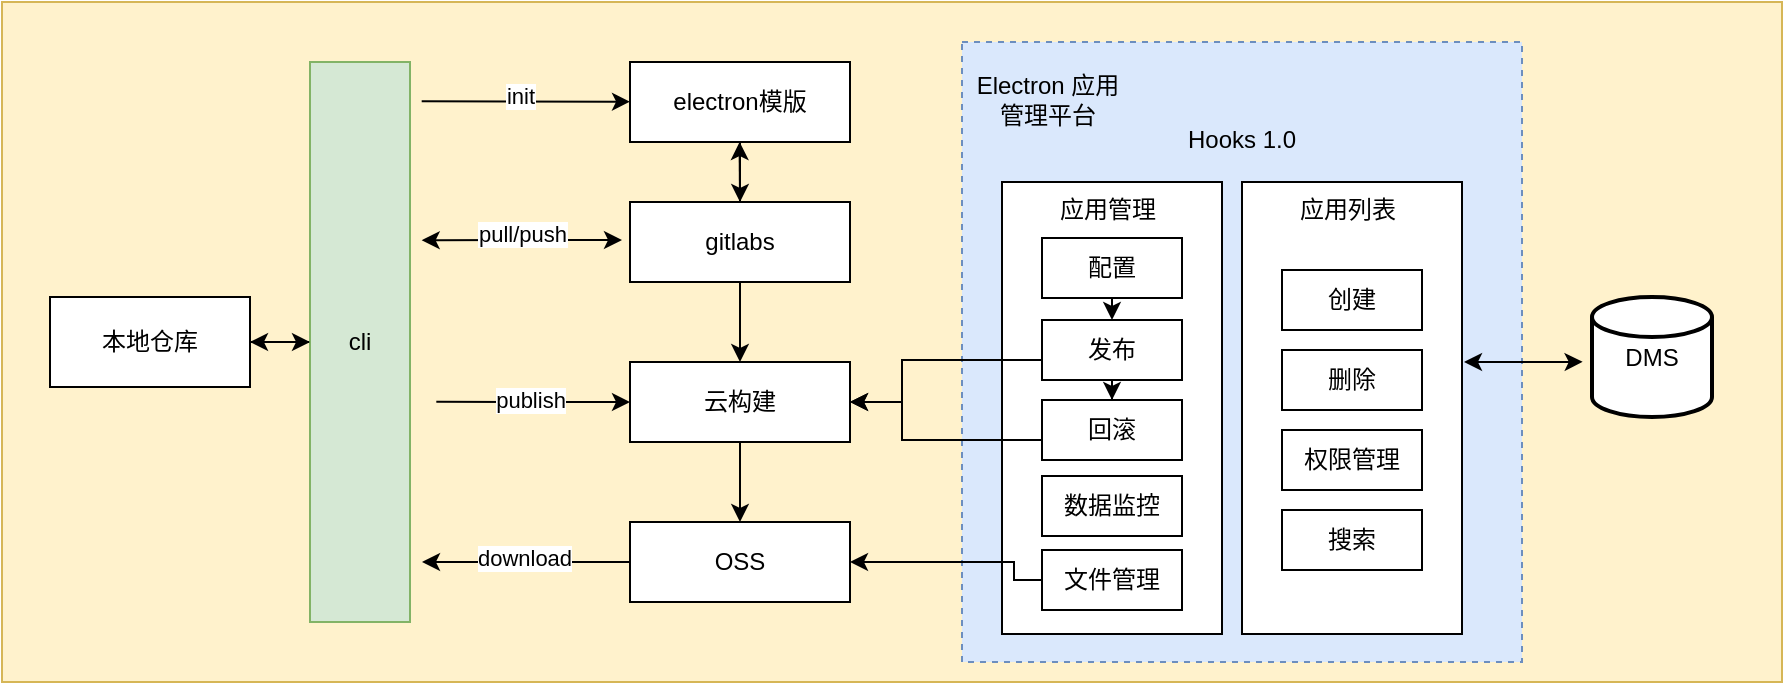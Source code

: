 <mxfile version="15.2.5" type="github">
  <diagram id="XTZfW1kC-lslxV9EIjRt" name="第 1 页">
    <mxGraphModel dx="1240" dy="811" grid="1" gridSize="10" guides="1" tooltips="1" connect="1" arrows="1" fold="1" page="1" pageScale="1" pageWidth="827" pageHeight="1169" math="0" shadow="0">
      <root>
        <mxCell id="0" />
        <mxCell id="1" parent="0" />
        <mxCell id="k5rbM7alMR5lihhGnHBw-1" value="" style="rounded=0;whiteSpace=wrap;html=1;fillColor=#fff2cc;strokeColor=#d6b656;" parent="1" vertex="1">
          <mxGeometry x="70" y="90" width="890" height="340" as="geometry" />
        </mxCell>
        <mxCell id="k5rbM7alMR5lihhGnHBw-31" value="" style="rounded=0;whiteSpace=wrap;html=1;dashed=1;fillColor=#dae8fc;strokeColor=#6c8ebf;" parent="1" vertex="1">
          <mxGeometry x="550" y="110" width="280" height="310" as="geometry" />
        </mxCell>
        <mxCell id="k5rbM7alMR5lihhGnHBw-61" value="" style="rounded=0;whiteSpace=wrap;html=1;" parent="1" vertex="1">
          <mxGeometry x="690" y="180" width="110" height="226" as="geometry" />
        </mxCell>
        <mxCell id="k5rbM7alMR5lihhGnHBw-38" value="" style="rounded=0;whiteSpace=wrap;html=1;" parent="1" vertex="1">
          <mxGeometry x="570" y="180" width="110" height="226" as="geometry" />
        </mxCell>
        <mxCell id="k5rbM7alMR5lihhGnHBw-18" style="edgeStyle=orthogonalEdgeStyle;rounded=0;orthogonalLoop=1;jettySize=auto;html=1;exitX=0.5;exitY=1;exitDx=0;exitDy=0;entryX=0.5;entryY=0;entryDx=0;entryDy=0;" parent="1" source="k5rbM7alMR5lihhGnHBw-2" target="k5rbM7alMR5lihhGnHBw-6" edge="1">
          <mxGeometry relative="1" as="geometry" />
        </mxCell>
        <mxCell id="k5rbM7alMR5lihhGnHBw-2" value="electron模版" style="rounded=0;whiteSpace=wrap;html=1;" parent="1" vertex="1">
          <mxGeometry x="384" y="120" width="110" height="40" as="geometry" />
        </mxCell>
        <mxCell id="k5rbM7alMR5lihhGnHBw-28" style="edgeStyle=orthogonalEdgeStyle;rounded=0;orthogonalLoop=1;jettySize=auto;html=1;exitX=0;exitY=0.5;exitDx=0;exitDy=0;" parent="1" source="k5rbM7alMR5lihhGnHBw-3" edge="1">
          <mxGeometry relative="1" as="geometry">
            <mxPoint x="194" y="260.31" as="targetPoint" />
          </mxGeometry>
        </mxCell>
        <mxCell id="k5rbM7alMR5lihhGnHBw-3" value="cli" style="rounded=0;whiteSpace=wrap;html=1;fillColor=#d5e8d4;strokeColor=#82b366;" parent="1" vertex="1">
          <mxGeometry x="224" y="120" width="50" height="280" as="geometry" />
        </mxCell>
        <mxCell id="k5rbM7alMR5lihhGnHBw-19" style="edgeStyle=orthogonalEdgeStyle;rounded=0;orthogonalLoop=1;jettySize=auto;html=1;exitX=0.5;exitY=0;exitDx=0;exitDy=0;" parent="1" source="k5rbM7alMR5lihhGnHBw-6" edge="1">
          <mxGeometry relative="1" as="geometry">
            <mxPoint x="438.793" y="160" as="targetPoint" />
          </mxGeometry>
        </mxCell>
        <mxCell id="k5rbM7alMR5lihhGnHBw-22" value="" style="edgeStyle=orthogonalEdgeStyle;rounded=0;orthogonalLoop=1;jettySize=auto;html=1;" parent="1" source="k5rbM7alMR5lihhGnHBw-6" target="k5rbM7alMR5lihhGnHBw-7" edge="1">
          <mxGeometry relative="1" as="geometry" />
        </mxCell>
        <mxCell id="k5rbM7alMR5lihhGnHBw-6" value="gitlabs" style="rounded=0;whiteSpace=wrap;html=1;" parent="1" vertex="1">
          <mxGeometry x="384" y="190" width="110" height="40" as="geometry" />
        </mxCell>
        <mxCell id="k5rbM7alMR5lihhGnHBw-13" value="" style="edgeStyle=orthogonalEdgeStyle;rounded=0;orthogonalLoop=1;jettySize=auto;html=1;" parent="1" source="k5rbM7alMR5lihhGnHBw-7" target="k5rbM7alMR5lihhGnHBw-9" edge="1">
          <mxGeometry relative="1" as="geometry" />
        </mxCell>
        <mxCell id="k5rbM7alMR5lihhGnHBw-7" value="云构建" style="rounded=0;whiteSpace=wrap;html=1;" parent="1" vertex="1">
          <mxGeometry x="384" y="270" width="110" height="40" as="geometry" />
        </mxCell>
        <mxCell id="k5rbM7alMR5lihhGnHBw-14" style="edgeStyle=orthogonalEdgeStyle;rounded=0;orthogonalLoop=1;jettySize=auto;html=1;exitX=0;exitY=0.5;exitDx=0;exitDy=0;" parent="1" source="k5rbM7alMR5lihhGnHBw-9" edge="1">
          <mxGeometry relative="1" as="geometry">
            <mxPoint x="280" y="370" as="targetPoint" />
            <Array as="points">
              <mxPoint x="280" y="370" />
            </Array>
          </mxGeometry>
        </mxCell>
        <mxCell id="k5rbM7alMR5lihhGnHBw-26" value="download" style="edgeLabel;html=1;align=center;verticalAlign=middle;resizable=0;points=[];" parent="k5rbM7alMR5lihhGnHBw-14" vertex="1" connectable="0">
          <mxGeometry x="0.108" y="-2" relative="1" as="geometry">
            <mxPoint x="4" as="offset" />
          </mxGeometry>
        </mxCell>
        <mxCell id="k5rbM7alMR5lihhGnHBw-9" value="OSS" style="rounded=0;whiteSpace=wrap;html=1;" parent="1" vertex="1">
          <mxGeometry x="384" y="350" width="110" height="40" as="geometry" />
        </mxCell>
        <mxCell id="k5rbM7alMR5lihhGnHBw-27" value="" style="edgeStyle=orthogonalEdgeStyle;rounded=0;orthogonalLoop=1;jettySize=auto;html=1;" parent="1" source="k5rbM7alMR5lihhGnHBw-11" target="k5rbM7alMR5lihhGnHBw-3" edge="1">
          <mxGeometry relative="1" as="geometry" />
        </mxCell>
        <mxCell id="k5rbM7alMR5lihhGnHBw-11" value="本地仓库" style="rounded=0;whiteSpace=wrap;html=1;" parent="1" vertex="1">
          <mxGeometry x="94" y="237.5" width="100" height="45" as="geometry" />
        </mxCell>
        <mxCell id="k5rbM7alMR5lihhGnHBw-12" value="" style="endArrow=classic;html=1;entryX=0;entryY=0.5;entryDx=0;entryDy=0;exitX=0.244;exitY=0.588;exitDx=0;exitDy=0;exitPerimeter=0;" parent="1" source="k5rbM7alMR5lihhGnHBw-1" target="k5rbM7alMR5lihhGnHBw-7" edge="1">
          <mxGeometry width="50" height="50" relative="1" as="geometry">
            <mxPoint x="290" y="330" as="sourcePoint" />
            <mxPoint x="340" y="280" as="targetPoint" />
          </mxGeometry>
        </mxCell>
        <mxCell id="k5rbM7alMR5lihhGnHBw-25" value="publish" style="edgeLabel;html=1;align=center;verticalAlign=middle;resizable=0;points=[];" parent="k5rbM7alMR5lihhGnHBw-12" vertex="1" connectable="0">
          <mxGeometry x="-0.12" y="1" relative="1" as="geometry">
            <mxPoint x="4" as="offset" />
          </mxGeometry>
        </mxCell>
        <mxCell id="k5rbM7alMR5lihhGnHBw-15" value="" style="endArrow=classic;html=1;entryX=0;entryY=0.5;entryDx=0;entryDy=0;exitX=0.338;exitY=0.412;exitDx=0;exitDy=0;exitPerimeter=0;" parent="1" edge="1">
          <mxGeometry width="50" height="50" relative="1" as="geometry">
            <mxPoint x="279.84" y="139.66" as="sourcePoint" />
            <mxPoint x="384" y="139.84" as="targetPoint" />
          </mxGeometry>
        </mxCell>
        <mxCell id="k5rbM7alMR5lihhGnHBw-23" value="init" style="edgeLabel;html=1;align=center;verticalAlign=middle;resizable=0;points=[];" parent="k5rbM7alMR5lihhGnHBw-15" vertex="1" connectable="0">
          <mxGeometry x="-0.146" y="3" relative="1" as="geometry">
            <mxPoint x="4" as="offset" />
          </mxGeometry>
        </mxCell>
        <mxCell id="k5rbM7alMR5lihhGnHBw-21" value="" style="endArrow=classic;startArrow=classic;html=1;exitX=0.338;exitY=0.227;exitDx=0;exitDy=0;exitPerimeter=0;" parent="1" edge="1">
          <mxGeometry width="50" height="50" relative="1" as="geometry">
            <mxPoint x="279.84" y="209.095" as="sourcePoint" />
            <mxPoint x="380" y="209" as="targetPoint" />
          </mxGeometry>
        </mxCell>
        <mxCell id="k5rbM7alMR5lihhGnHBw-24" value="pull/push" style="edgeLabel;html=1;align=center;verticalAlign=middle;resizable=0;points=[];" parent="k5rbM7alMR5lihhGnHBw-21" vertex="1" connectable="0">
          <mxGeometry x="-0.084" y="3" relative="1" as="geometry">
            <mxPoint x="4" as="offset" />
          </mxGeometry>
        </mxCell>
        <mxCell id="k5rbM7alMR5lihhGnHBw-30" value="Electron 应用管理平台" style="text;html=1;strokeColor=none;fillColor=none;align=center;verticalAlign=middle;whiteSpace=wrap;rounded=0;" parent="1" vertex="1">
          <mxGeometry x="556" y="129" width="74" height="20" as="geometry" />
        </mxCell>
        <mxCell id="k5rbM7alMR5lihhGnHBw-50" style="edgeStyle=orthogonalEdgeStyle;rounded=0;orthogonalLoop=1;jettySize=auto;html=1;exitX=0;exitY=0.5;exitDx=0;exitDy=0;entryX=1;entryY=0.5;entryDx=0;entryDy=0;" parent="1" source="k5rbM7alMR5lihhGnHBw-33" target="k5rbM7alMR5lihhGnHBw-7" edge="1">
          <mxGeometry relative="1" as="geometry">
            <mxPoint x="490" y="290" as="targetPoint" />
            <Array as="points">
              <mxPoint x="520" y="269" />
              <mxPoint x="520" y="290" />
            </Array>
          </mxGeometry>
        </mxCell>
        <mxCell id="k5rbM7alMR5lihhGnHBw-54" style="edgeStyle=orthogonalEdgeStyle;rounded=0;orthogonalLoop=1;jettySize=auto;html=1;exitX=0.5;exitY=1;exitDx=0;exitDy=0;" parent="1" source="k5rbM7alMR5lihhGnHBw-33" target="k5rbM7alMR5lihhGnHBw-34" edge="1">
          <mxGeometry relative="1" as="geometry" />
        </mxCell>
        <mxCell id="k5rbM7alMR5lihhGnHBw-33" value="发布" style="rounded=0;whiteSpace=wrap;html=1;" parent="1" vertex="1">
          <mxGeometry x="590" y="249" width="70" height="30" as="geometry" />
        </mxCell>
        <mxCell id="k5rbM7alMR5lihhGnHBw-49" style="edgeStyle=orthogonalEdgeStyle;rounded=0;orthogonalLoop=1;jettySize=auto;html=1;exitX=0;exitY=0.5;exitDx=0;exitDy=0;entryX=1;entryY=0.5;entryDx=0;entryDy=0;" parent="1" source="k5rbM7alMR5lihhGnHBw-34" target="k5rbM7alMR5lihhGnHBw-7" edge="1">
          <mxGeometry relative="1" as="geometry">
            <Array as="points">
              <mxPoint x="520" y="309" />
              <mxPoint x="520" y="290" />
            </Array>
          </mxGeometry>
        </mxCell>
        <mxCell id="k5rbM7alMR5lihhGnHBw-34" value="回滚" style="rounded=0;whiteSpace=wrap;html=1;" parent="1" vertex="1">
          <mxGeometry x="590" y="289" width="70" height="30" as="geometry" />
        </mxCell>
        <mxCell id="k5rbM7alMR5lihhGnHBw-52" style="edgeStyle=orthogonalEdgeStyle;rounded=0;orthogonalLoop=1;jettySize=auto;html=1;exitX=0.5;exitY=1;exitDx=0;exitDy=0;entryX=0.5;entryY=0;entryDx=0;entryDy=0;" parent="1" source="k5rbM7alMR5lihhGnHBw-35" target="k5rbM7alMR5lihhGnHBw-33" edge="1">
          <mxGeometry relative="1" as="geometry" />
        </mxCell>
        <mxCell id="k5rbM7alMR5lihhGnHBw-35" value="配置" style="rounded=0;whiteSpace=wrap;html=1;" parent="1" vertex="1">
          <mxGeometry x="590" y="208" width="70" height="30" as="geometry" />
        </mxCell>
        <mxCell id="k5rbM7alMR5lihhGnHBw-48" style="edgeStyle=orthogonalEdgeStyle;rounded=0;orthogonalLoop=1;jettySize=auto;html=1;exitX=0;exitY=0.5;exitDx=0;exitDy=0;" parent="1" source="k5rbM7alMR5lihhGnHBw-37" target="k5rbM7alMR5lihhGnHBw-9" edge="1">
          <mxGeometry relative="1" as="geometry">
            <Array as="points">
              <mxPoint x="576" y="370" />
            </Array>
          </mxGeometry>
        </mxCell>
        <mxCell id="k5rbM7alMR5lihhGnHBw-37" value="文件管理" style="rounded=0;whiteSpace=wrap;html=1;" parent="1" vertex="1">
          <mxGeometry x="590" y="364" width="70" height="30" as="geometry" />
        </mxCell>
        <mxCell id="k5rbM7alMR5lihhGnHBw-39" value="应用管理" style="text;html=1;strokeColor=none;fillColor=none;align=center;verticalAlign=middle;whiteSpace=wrap;rounded=0;" parent="1" vertex="1">
          <mxGeometry x="586" y="184" width="74" height="20" as="geometry" />
        </mxCell>
        <mxCell id="k5rbM7alMR5lihhGnHBw-41" value="应用列表" style="text;html=1;strokeColor=none;fillColor=none;align=center;verticalAlign=middle;whiteSpace=wrap;rounded=0;" parent="1" vertex="1">
          <mxGeometry x="706" y="184" width="74" height="20" as="geometry" />
        </mxCell>
        <mxCell id="k5rbM7alMR5lihhGnHBw-42" value="创建" style="rounded=0;whiteSpace=wrap;html=1;" parent="1" vertex="1">
          <mxGeometry x="710" y="224" width="70" height="30" as="geometry" />
        </mxCell>
        <mxCell id="k5rbM7alMR5lihhGnHBw-43" value="删除" style="rounded=0;whiteSpace=wrap;html=1;" parent="1" vertex="1">
          <mxGeometry x="710" y="264" width="70" height="30" as="geometry" />
        </mxCell>
        <mxCell id="k5rbM7alMR5lihhGnHBw-44" value="权限管理" style="rounded=0;whiteSpace=wrap;html=1;" parent="1" vertex="1">
          <mxGeometry x="710" y="304" width="70" height="30" as="geometry" />
        </mxCell>
        <mxCell id="k5rbM7alMR5lihhGnHBw-45" value="搜索" style="rounded=0;whiteSpace=wrap;html=1;" parent="1" vertex="1">
          <mxGeometry x="710" y="344" width="70" height="30" as="geometry" />
        </mxCell>
        <mxCell id="k5rbM7alMR5lihhGnHBw-46" value="DMS" style="strokeWidth=2;html=1;shape=mxgraph.flowchart.database;whiteSpace=wrap;" parent="1" vertex="1">
          <mxGeometry x="865" y="237.5" width="60" height="60" as="geometry" />
        </mxCell>
        <mxCell id="k5rbM7alMR5lihhGnHBw-47" value="Hooks 1.0" style="text;html=1;strokeColor=none;fillColor=none;align=center;verticalAlign=middle;whiteSpace=wrap;rounded=0;" parent="1" vertex="1">
          <mxGeometry x="660" y="149" width="60" height="20" as="geometry" />
        </mxCell>
        <mxCell id="k5rbM7alMR5lihhGnHBw-55" value="" style="endArrow=classic;startArrow=classic;html=1;entryX=0.888;entryY=0.529;entryDx=0;entryDy=0;entryPerimeter=0;" parent="1" target="k5rbM7alMR5lihhGnHBw-1" edge="1">
          <mxGeometry width="50" height="50" relative="1" as="geometry">
            <mxPoint x="801" y="270" as="sourcePoint" />
            <mxPoint x="850" y="270" as="targetPoint" />
            <Array as="points">
              <mxPoint x="829" y="270" />
              <mxPoint x="850" y="270" />
            </Array>
          </mxGeometry>
        </mxCell>
        <mxCell id="k5rbM7alMR5lihhGnHBw-60" value="数据监控" style="rounded=0;whiteSpace=wrap;html=1;" parent="1" vertex="1">
          <mxGeometry x="590" y="327" width="70" height="30" as="geometry" />
        </mxCell>
      </root>
    </mxGraphModel>
  </diagram>
</mxfile>
